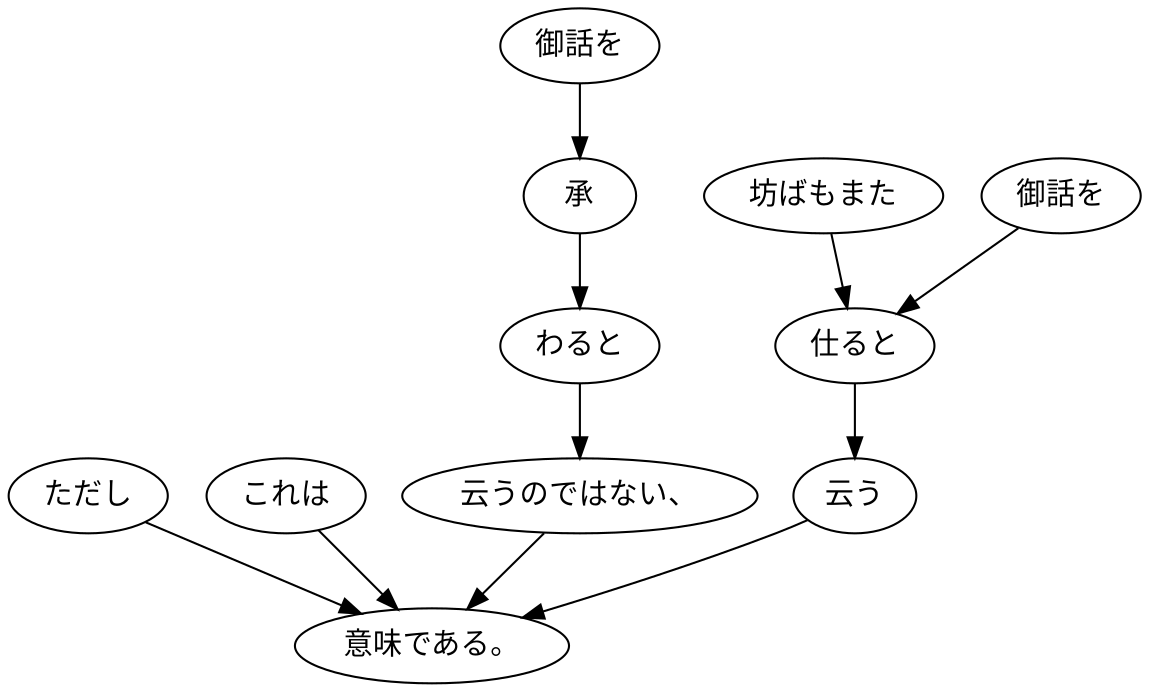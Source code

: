 digraph graph6806 {
	node0 [label="ただし"];
	node1 [label="これは"];
	node2 [label="御話を"];
	node3 [label="承"];
	node4 [label="わると"];
	node5 [label="云うのではない、"];
	node6 [label="坊ばもまた"];
	node7 [label="御話を"];
	node8 [label="仕ると"];
	node9 [label="云う"];
	node10 [label="意味である。"];
	node0 -> node10;
	node1 -> node10;
	node2 -> node3;
	node3 -> node4;
	node4 -> node5;
	node5 -> node10;
	node6 -> node8;
	node7 -> node8;
	node8 -> node9;
	node9 -> node10;
}
